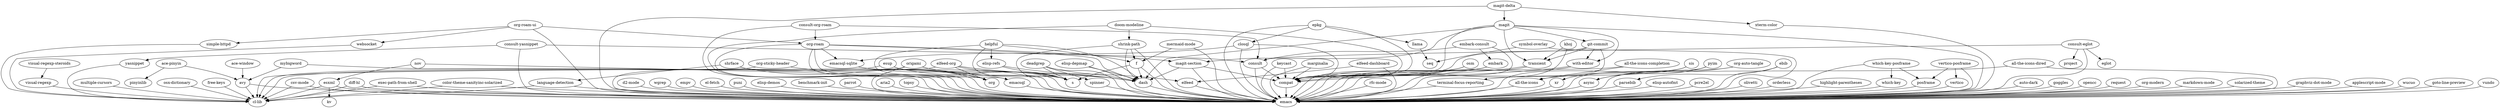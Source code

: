 digraph G {"khoj" -> "emacs";
"khoj" -> "transient";
"exec-path-from-shell" -> "emacs";
"exec-path-from-shell" -> "cl-lib";
"consult-yasnippet" -> "emacs";
"consult-yasnippet" -> "yasnippet";
"consult-yasnippet" -> "consult";
"multiple-cursors" -> "cl-lib";
"terminal-focus-reporting" -> "emacs";
"free-keys" -> "cl-lib";
"async" -> "emacs";
"elfeed-org" -> "elfeed";
"elfeed-org" -> "org";
"elfeed-org" -> "dash";
"elfeed-org" -> "s";
"elfeed-org" -> "cl-lib";
"pyim" -> "emacs";
"pyim" -> "async";
"pyim" -> "xr";
"language-detection" -> "emacs";
"language-detection" -> "cl-lib";
"nov" -> "esxml";
"nov" -> "emacs";
"csv-mode" -> "emacs";
"csv-mode" -> "cl-lib";
"rfc-mode" -> "emacs";
"keycast" -> "emacs";
"keycast" -> "compat";
"elfeed-dashboard" -> "emacs";
"elfeed-dashboard" -> "elfeed";
"visual-regexp" -> "cl-lib";
"elisp-autofmt" -> "emacs";
"pcre2el" -> "emacs";
"yasnippet" -> "cl-lib";
"websocket" -> "cl-lib";
"mermaid-mode" -> "f";
"mermaid-mode" -> "emacs";
"parsebib" -> "emacs";
"xr" -> "emacs";
"magit" -> "emacs";
"magit" -> "compat";
"magit" -> "dash";
"magit" -> "git-commit";
"magit" -> "magit-section";
"magit" -> "transient";
"magit" -> "with-editor";
"olivetti" -> "emacs";
"magit-delta" -> "emacs";
"magit-delta" -> "magit";
"magit-delta" -> "xterm-color";
"transient" -> "emacs";
"transient" -> "compat";
"orderless" -> "emacs";
"posframe" -> "emacs";
"embark-consult" -> "emacs";
"embark-consult" -> "embark";
"embark-consult" -> "consult";
"highlight-parentheses" -> "emacs";
"visual-regexp-steroids" -> "visual-regexp";
"consult-org-roam" -> "emacs";
"consult-org-roam" -> "org-roam";
"consult-org-roam" -> "consult";
"auto-dark" -> "emacs";
"goggles" -> "emacs";
"osx-dictionary" -> "cl-lib";
"opencc" -> "emacs";
"marginalia" -> "emacs";
"marginalia" -> "compat";
"ace-pinyin" -> "avy";
"ace-pinyin" -> "pinyinlib";
"esup" -> "cl-lib";
"esup" -> "s";
"esup" -> "emacs";
"request" -> "emacs";
"org-modern" -> "emacs";
"markdown-mode" -> "emacs";
"consult" -> "emacs";
"consult" -> "compat";
"solarized-theme" -> "emacs";
"all-the-icons-completion" -> "emacs";
"all-the-icons-completion" -> "all-the-icons";
"which-key" -> "emacs";
"simple-httpd" -> "cl-lib";
"graphviz-dot-mode" -> "emacs";
"applescript-mode" -> "emacs";
"llama" -> "seq";
"ace-window" -> "avy";
"org-roam" -> "emacs";
"org-roam" -> "dash";
"org-roam" -> "org";
"org-roam" -> "emacsql";
"org-roam" -> "emacsql-sqlite";
"org-roam" -> "magit-section";
"esxml" -> "emacs";
"esxml" -> "kv";
"esxml" -> "cl-lib";
"elfeed" -> "emacs";
"f" -> "emacs";
"f" -> "s";
"f" -> "dash";
"shrface" -> "emacs";
"shrface" -> "org";
"shrface" -> "language-detection";
"all-the-icons-dired" -> "emacs";
"all-the-icons-dired" -> "all-the-icons";
"wucuo" -> "emacs";
"closql" -> "emacs";
"closql" -> "compat";
"closql" -> "emacsql-sqlite";
"shrink-path" -> "emacs";
"shrink-path" -> "s";
"shrink-path" -> "dash";
"shrink-path" -> "f";
"consult-eglot" -> "emacs";
"consult-eglot" -> "eglot";
"consult-eglot" -> "consult";
"consult-eglot" -> "project";
"color-theme-sanityinc-solarized" -> "emacs";
"color-theme-sanityinc-solarized" -> "cl-lib";
"sis" -> "emacs";
"sis" -> "terminal-focus-reporting";
"doom-modeline" -> "emacs";
"doom-modeline" -> "compat";
"doom-modeline" -> "shrink-path";
"goto-line-preview" -> "emacs";
"dash" -> "emacs";
"spinner" -> "emacs";
"vundo" -> "emacs";
"with-editor" -> "emacs";
"with-editor" -> "compat";
"emacsql-sqlite" -> "emacs";
"emacsql-sqlite" -> "emacsql";
"epkg" -> "emacs";
"epkg" -> "compat";
"epkg" -> "closql";
"epkg" -> "llama";
"all-the-icons" -> "emacs";
"origami" -> "s";
"origami" -> "dash";
"origami" -> "emacs";
"origami" -> "cl-lib";
"which-key-posframe" -> "emacs";
"which-key-posframe" -> "posframe";
"which-key-posframe" -> "which-key";
"avy" -> "emacs";
"avy" -> "cl-lib";
"embark" -> "emacs";
"embark" -> "compat";
"helpful" -> "emacs";
"helpful" -> "dash";
"helpful" -> "s";
"helpful" -> "f";
"helpful" -> "elisp-refs";
"magit-section" -> "emacs";
"magit-section" -> "compat";
"magit-section" -> "dash";
"mybigword" -> "emacs";
"mybigword" -> "avy";
"d2-mode" -> "emacs";
"vertico-posframe" -> "emacs";
"vertico-posframe" -> "posframe";
"vertico-posframe" -> "vertico";
"wgrep" -> "emacs";
"empv" -> "emacs";
"el-fetch" -> "emacs";
"emacsql" -> "emacs";
"diff-hl" -> "cl-lib";
"diff-hl" -> "emacs";
"org-auto-tangle" -> "emacs";
"org-auto-tangle" -> "async";
"elisp-refs" -> "dash";
"elisp-refs" -> "s";
"symbol-overlay" -> "emacs";
"symbol-overlay" -> "seq";
"xterm-color" -> "emacs";
"elisp-depmap" -> "emacs";
"elisp-depmap" -> "dash";
"org-roam-ui" -> "emacs";
"org-roam-ui" -> "org-roam";
"org-roam-ui" -> "simple-httpd";
"org-roam-ui" -> "websocket";
"deadgrep" -> "emacs";
"deadgrep" -> "dash";
"deadgrep" -> "s";
"deadgrep" -> "spinner";
"puni" -> "emacs";
"elisp-demos" -> "emacs";
"benchmark-init" -> "emacs";
"parrot" -> "emacs";
"vertico" -> "emacs";
"compat" -> "emacs";
"osm" -> "emacs";
"osm" -> "compat";
"org-sticky-header" -> "emacs";
"org-sticky-header" -> "org";
"ebib" -> "parsebib";
"ebib" -> "emacs";
"aria2" -> "emacs";
"topsy" -> "emacs";
"git-commit" -> "emacs";
"git-commit" -> "compat";
"git-commit" -> "transient";
"git-commit" -> "with-editor";
}